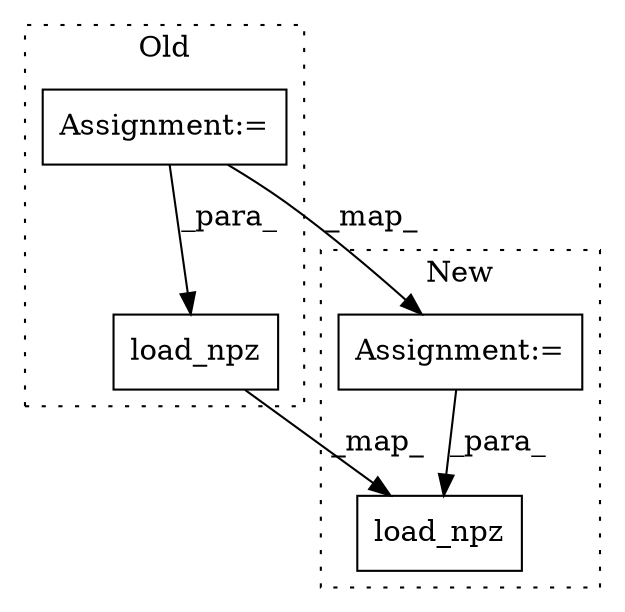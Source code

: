 digraph G {
subgraph cluster0 {
1 [label="load_npz" a="32" s="2693,2714" l="9,1" shape="box"];
3 [label="Assignment:=" a="7" s="2412" l="1" shape="box"];
label = "Old";
style="dotted";
}
subgraph cluster1 {
2 [label="load_npz" a="32" s="2252,2270" l="9,1" shape="box"];
4 [label="Assignment:=" a="7" s="2170" l="1" shape="box"];
label = "New";
style="dotted";
}
1 -> 2 [label="_map_"];
3 -> 1 [label="_para_"];
3 -> 4 [label="_map_"];
4 -> 2 [label="_para_"];
}